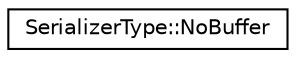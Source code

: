 digraph "Graphical Class Hierarchy"
{
 // LATEX_PDF_SIZE
  edge [fontname="Helvetica",fontsize="10",labelfontname="Helvetica",labelfontsize="10"];
  node [fontname="Helvetica",fontsize="10",shape=record];
  rankdir="LR";
  Node0 [label="SerializerType::NoBuffer",height=0.2,width=0.4,color="black", fillcolor="white", style="filled",URL="$structSerializerType_1_1NoBuffer.html",tooltip=" "];
}
